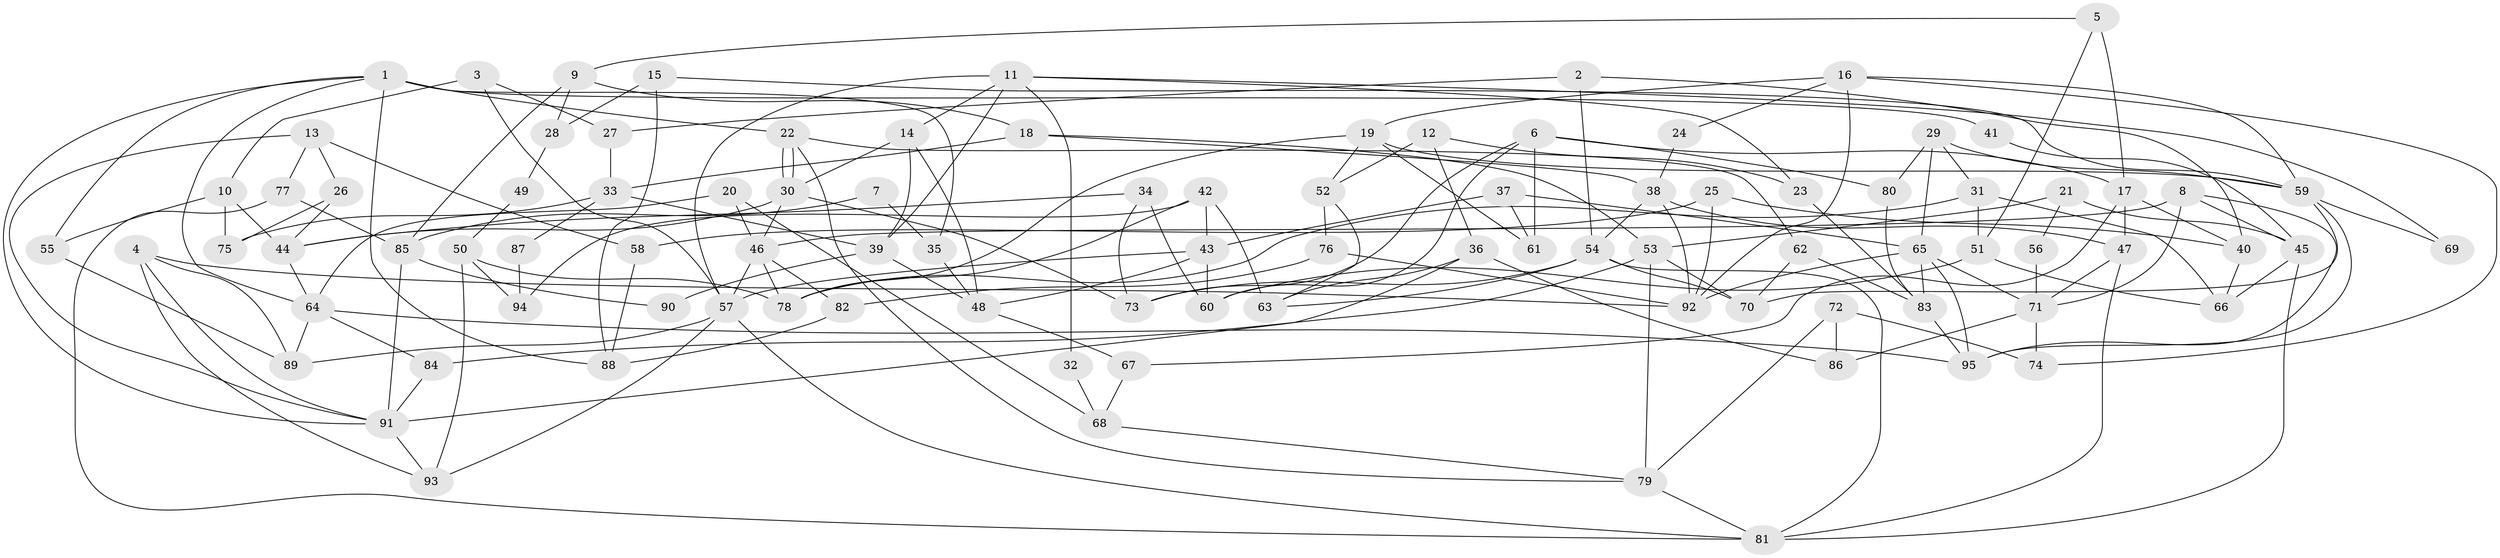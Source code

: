 // Generated by graph-tools (version 1.1) at 2025/15/03/09/25 04:15:08]
// undirected, 95 vertices, 190 edges
graph export_dot {
graph [start="1"]
  node [color=gray90,style=filled];
  1;
  2;
  3;
  4;
  5;
  6;
  7;
  8;
  9;
  10;
  11;
  12;
  13;
  14;
  15;
  16;
  17;
  18;
  19;
  20;
  21;
  22;
  23;
  24;
  25;
  26;
  27;
  28;
  29;
  30;
  31;
  32;
  33;
  34;
  35;
  36;
  37;
  38;
  39;
  40;
  41;
  42;
  43;
  44;
  45;
  46;
  47;
  48;
  49;
  50;
  51;
  52;
  53;
  54;
  55;
  56;
  57;
  58;
  59;
  60;
  61;
  62;
  63;
  64;
  65;
  66;
  67;
  68;
  69;
  70;
  71;
  72;
  73;
  74;
  75;
  76;
  77;
  78;
  79;
  80;
  81;
  82;
  83;
  84;
  85;
  86;
  87;
  88;
  89;
  90;
  91;
  92;
  93;
  94;
  95;
  1 -- 22;
  1 -- 91;
  1 -- 35;
  1 -- 41;
  1 -- 55;
  1 -- 64;
  1 -- 88;
  2 -- 54;
  2 -- 40;
  2 -- 27;
  3 -- 57;
  3 -- 10;
  3 -- 27;
  4 -- 91;
  4 -- 92;
  4 -- 89;
  4 -- 93;
  5 -- 51;
  5 -- 17;
  5 -- 9;
  6 -- 73;
  6 -- 61;
  6 -- 17;
  6 -- 60;
  6 -- 80;
  7 -- 35;
  7 -- 85;
  8 -- 95;
  8 -- 46;
  8 -- 45;
  8 -- 71;
  9 -- 18;
  9 -- 28;
  9 -- 85;
  10 -- 75;
  10 -- 55;
  10 -- 44;
  11 -- 57;
  11 -- 14;
  11 -- 23;
  11 -- 32;
  11 -- 39;
  11 -- 69;
  12 -- 36;
  12 -- 23;
  12 -- 52;
  13 -- 91;
  13 -- 77;
  13 -- 26;
  13 -- 58;
  14 -- 30;
  14 -- 48;
  14 -- 39;
  15 -- 59;
  15 -- 88;
  15 -- 28;
  16 -- 19;
  16 -- 92;
  16 -- 24;
  16 -- 59;
  16 -- 74;
  17 -- 67;
  17 -- 40;
  17 -- 47;
  18 -- 33;
  18 -- 53;
  18 -- 38;
  19 -- 59;
  19 -- 78;
  19 -- 52;
  19 -- 61;
  20 -- 64;
  20 -- 46;
  20 -- 68;
  21 -- 53;
  21 -- 45;
  21 -- 56;
  22 -- 79;
  22 -- 30;
  22 -- 30;
  22 -- 62;
  23 -- 83;
  24 -- 38;
  25 -- 40;
  25 -- 58;
  25 -- 92;
  26 -- 44;
  26 -- 75;
  27 -- 33;
  28 -- 49;
  29 -- 80;
  29 -- 65;
  29 -- 31;
  29 -- 59;
  30 -- 44;
  30 -- 46;
  30 -- 73;
  31 -- 51;
  31 -- 66;
  31 -- 78;
  32 -- 68;
  33 -- 39;
  33 -- 75;
  33 -- 87;
  34 -- 44;
  34 -- 73;
  34 -- 60;
  35 -- 48;
  36 -- 86;
  36 -- 63;
  36 -- 91;
  37 -- 43;
  37 -- 65;
  37 -- 61;
  38 -- 92;
  38 -- 47;
  38 -- 54;
  39 -- 48;
  39 -- 90;
  40 -- 66;
  41 -- 45;
  42 -- 63;
  42 -- 43;
  42 -- 78;
  42 -- 94;
  43 -- 60;
  43 -- 57;
  43 -- 48;
  44 -- 64;
  45 -- 81;
  45 -- 66;
  46 -- 78;
  46 -- 57;
  46 -- 82;
  47 -- 71;
  47 -- 81;
  48 -- 67;
  49 -- 50;
  50 -- 78;
  50 -- 93;
  50 -- 94;
  51 -- 60;
  51 -- 66;
  52 -- 63;
  52 -- 76;
  53 -- 70;
  53 -- 84;
  53 -- 79;
  54 -- 81;
  54 -- 63;
  54 -- 70;
  54 -- 73;
  55 -- 89;
  56 -- 71;
  57 -- 89;
  57 -- 81;
  57 -- 93;
  58 -- 88;
  59 -- 69;
  59 -- 70;
  59 -- 95;
  62 -- 70;
  62 -- 83;
  64 -- 95;
  64 -- 84;
  64 -- 89;
  65 -- 71;
  65 -- 95;
  65 -- 83;
  65 -- 92;
  67 -- 68;
  68 -- 79;
  71 -- 74;
  71 -- 86;
  72 -- 79;
  72 -- 74;
  72 -- 86;
  76 -- 92;
  76 -- 82;
  77 -- 85;
  77 -- 81;
  79 -- 81;
  80 -- 83;
  82 -- 88;
  83 -- 95;
  84 -- 91;
  85 -- 91;
  85 -- 90;
  87 -- 94;
  91 -- 93;
}
